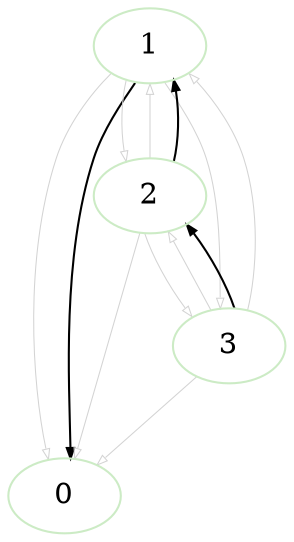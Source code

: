 digraph topology {
	graph [fontsize = 12, outputorder="edgesfirst", size="14.3,14.3"];
	node [color = "/pastel16/3", penwidth = 1];
	edge [fontsize = 10, arrowsize = 0.5];
	0 [label = "0", pos="0.714286,0!"]
	1 -> 0 [color=lightgrey, arrowhead=empty, penwidth=0.5, label=""]
	2 -> 0 [color=lightgrey, arrowhead=empty, penwidth=0.5, label=""]
	3 -> 0 [color=lightgrey, arrowhead=empty, penwidth=0.5, label=""]
	1 [label = "1", pos="0.714286,0.714286!"]
	1 -> 0 [color=black, ]
	2 -> 1 [color=lightgrey, arrowhead=empty, penwidth=0.5, label=""]
	3 -> 1 [color=lightgrey, arrowhead=empty, penwidth=0.5, label=""]
	2 [label = "2", pos="0.714286,1.42857!"]
	2 -> 1 [color=black, ]
	1 -> 2 [color=lightgrey, arrowhead=empty, penwidth=0.5, label=""]
	3 -> 2 [color=lightgrey, arrowhead=empty, penwidth=0.5, label=""]
	3 [label = "3", pos="0.857143,0.714286!"]
	3 -> 2 [color=black, ]
	1 -> 3 [color=lightgrey, arrowhead=empty, penwidth=0.5, label=""]
	2 -> 3 [color=lightgrey, arrowhead=empty, penwidth=0.5, label=""]
}
